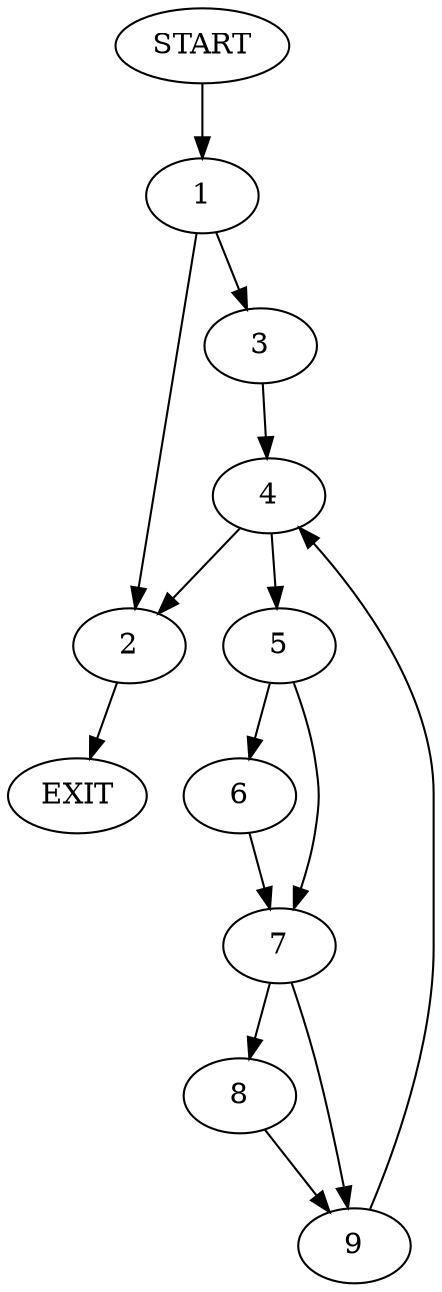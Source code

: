 digraph {
0 [label="START"]
10 [label="EXIT"]
0 -> 1
1 -> 2
1 -> 3
2 -> 10
3 -> 4
4 -> 2
4 -> 5
5 -> 6
5 -> 7
6 -> 7
7 -> 8
7 -> 9
8 -> 9
9 -> 4
}
